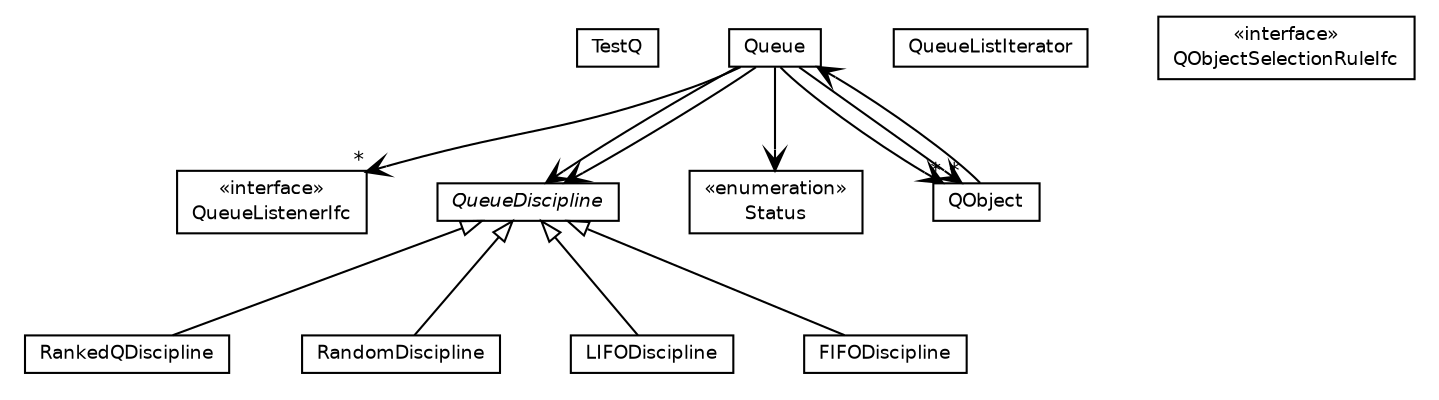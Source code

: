 #!/usr/local/bin/dot
#
# Class diagram 
# Generated by UMLGraph version 5.4 (http://www.umlgraph.org/)
#

digraph G {
	edge [fontname="Helvetica",fontsize=10,labelfontname="Helvetica",labelfontsize=10];
	node [fontname="Helvetica",fontsize=10,shape=plaintext];
	nodesep=0.25;
	ranksep=0.5;
	// jsl.modeling.elements.queue.TestQ
	c2776 [label=<<table title="jsl.modeling.elements.queue.TestQ" border="0" cellborder="1" cellspacing="0" cellpadding="2" port="p" href="./TestQ.html">
		<tr><td><table border="0" cellspacing="0" cellpadding="1">
<tr><td align="center" balign="center"> TestQ </td></tr>
		</table></td></tr>
		</table>>, URL="./TestQ.html", fontname="Helvetica", fontcolor="black", fontsize=9.0];
	// jsl.modeling.elements.queue.RankedQDiscipline
	c2777 [label=<<table title="jsl.modeling.elements.queue.RankedQDiscipline" border="0" cellborder="1" cellspacing="0" cellpadding="2" port="p" href="./RankedQDiscipline.html">
		<tr><td><table border="0" cellspacing="0" cellpadding="1">
<tr><td align="center" balign="center"> RankedQDiscipline </td></tr>
		</table></td></tr>
		</table>>, URL="./RankedQDiscipline.html", fontname="Helvetica", fontcolor="black", fontsize=9.0];
	// jsl.modeling.elements.queue.RandomDiscipline
	c2778 [label=<<table title="jsl.modeling.elements.queue.RandomDiscipline" border="0" cellborder="1" cellspacing="0" cellpadding="2" port="p" href="./RandomDiscipline.html">
		<tr><td><table border="0" cellspacing="0" cellpadding="1">
<tr><td align="center" balign="center"> RandomDiscipline </td></tr>
		</table></td></tr>
		</table>>, URL="./RandomDiscipline.html", fontname="Helvetica", fontcolor="black", fontsize=9.0];
	// jsl.modeling.elements.queue.QueueListenerIfc
	c2779 [label=<<table title="jsl.modeling.elements.queue.QueueListenerIfc" border="0" cellborder="1" cellspacing="0" cellpadding="2" port="p" href="./QueueListenerIfc.html">
		<tr><td><table border="0" cellspacing="0" cellpadding="1">
<tr><td align="center" balign="center"> &#171;interface&#187; </td></tr>
<tr><td align="center" balign="center"> QueueListenerIfc </td></tr>
		</table></td></tr>
		</table>>, URL="./QueueListenerIfc.html", fontname="Helvetica", fontcolor="black", fontsize=9.0];
	// jsl.modeling.elements.queue.QueueDiscipline
	c2780 [label=<<table title="jsl.modeling.elements.queue.QueueDiscipline" border="0" cellborder="1" cellspacing="0" cellpadding="2" port="p" href="./QueueDiscipline.html">
		<tr><td><table border="0" cellspacing="0" cellpadding="1">
<tr><td align="center" balign="center"><font face="Helvetica-Oblique"> QueueDiscipline </font></td></tr>
		</table></td></tr>
		</table>>, URL="./QueueDiscipline.html", fontname="Helvetica", fontcolor="black", fontsize=9.0];
	// jsl.modeling.elements.queue.Queue
	c2781 [label=<<table title="jsl.modeling.elements.queue.Queue" border="0" cellborder="1" cellspacing="0" cellpadding="2" port="p" href="./Queue.html">
		<tr><td><table border="0" cellspacing="0" cellpadding="1">
<tr><td align="center" balign="center"> Queue </td></tr>
		</table></td></tr>
		</table>>, URL="./Queue.html", fontname="Helvetica", fontcolor="black", fontsize=9.0];
	// jsl.modeling.elements.queue.Queue.Status
	c2782 [label=<<table title="jsl.modeling.elements.queue.Queue.Status" border="0" cellborder="1" cellspacing="0" cellpadding="2" port="p" href="./Queue.Status.html">
		<tr><td><table border="0" cellspacing="0" cellpadding="1">
<tr><td align="center" balign="center"> &#171;enumeration&#187; </td></tr>
<tr><td align="center" balign="center"> Status </td></tr>
		</table></td></tr>
		</table>>, URL="./Queue.Status.html", fontname="Helvetica", fontcolor="black", fontsize=9.0];
	// jsl.modeling.elements.queue.Queue.QueueListIterator
	c2783 [label=<<table title="jsl.modeling.elements.queue.Queue.QueueListIterator" border="0" cellborder="1" cellspacing="0" cellpadding="2" port="p" href="./Queue.QueueListIterator.html">
		<tr><td><table border="0" cellspacing="0" cellpadding="1">
<tr><td align="center" balign="center"> QueueListIterator </td></tr>
		</table></td></tr>
		</table>>, URL="./Queue.QueueListIterator.html", fontname="Helvetica", fontcolor="black", fontsize=9.0];
	// jsl.modeling.elements.queue.QObjectSelectionRuleIfc
	c2784 [label=<<table title="jsl.modeling.elements.queue.QObjectSelectionRuleIfc" border="0" cellborder="1" cellspacing="0" cellpadding="2" port="p" href="./QObjectSelectionRuleIfc.html">
		<tr><td><table border="0" cellspacing="0" cellpadding="1">
<tr><td align="center" balign="center"> &#171;interface&#187; </td></tr>
<tr><td align="center" balign="center"> QObjectSelectionRuleIfc </td></tr>
		</table></td></tr>
		</table>>, URL="./QObjectSelectionRuleIfc.html", fontname="Helvetica", fontcolor="black", fontsize=9.0];
	// jsl.modeling.elements.queue.QObject
	c2785 [label=<<table title="jsl.modeling.elements.queue.QObject" border="0" cellborder="1" cellspacing="0" cellpadding="2" port="p" href="./QObject.html">
		<tr><td><table border="0" cellspacing="0" cellpadding="1">
<tr><td align="center" balign="center"> QObject </td></tr>
		</table></td></tr>
		</table>>, URL="./QObject.html", fontname="Helvetica", fontcolor="black", fontsize=9.0];
	// jsl.modeling.elements.queue.LIFODiscipline
	c2786 [label=<<table title="jsl.modeling.elements.queue.LIFODiscipline" border="0" cellborder="1" cellspacing="0" cellpadding="2" port="p" href="./LIFODiscipline.html">
		<tr><td><table border="0" cellspacing="0" cellpadding="1">
<tr><td align="center" balign="center"> LIFODiscipline </td></tr>
		</table></td></tr>
		</table>>, URL="./LIFODiscipline.html", fontname="Helvetica", fontcolor="black", fontsize=9.0];
	// jsl.modeling.elements.queue.FIFODiscipline
	c2787 [label=<<table title="jsl.modeling.elements.queue.FIFODiscipline" border="0" cellborder="1" cellspacing="0" cellpadding="2" port="p" href="./FIFODiscipline.html">
		<tr><td><table border="0" cellspacing="0" cellpadding="1">
<tr><td align="center" balign="center"> FIFODiscipline </td></tr>
		</table></td></tr>
		</table>>, URL="./FIFODiscipline.html", fontname="Helvetica", fontcolor="black", fontsize=9.0];
	//jsl.modeling.elements.queue.RankedQDiscipline extends jsl.modeling.elements.queue.QueueDiscipline
	c2780:p -> c2777:p [dir=back,arrowtail=empty];
	//jsl.modeling.elements.queue.RandomDiscipline extends jsl.modeling.elements.queue.QueueDiscipline
	c2780:p -> c2778:p [dir=back,arrowtail=empty];
	//jsl.modeling.elements.queue.LIFODiscipline extends jsl.modeling.elements.queue.QueueDiscipline
	c2780:p -> c2786:p [dir=back,arrowtail=empty];
	//jsl.modeling.elements.queue.FIFODiscipline extends jsl.modeling.elements.queue.QueueDiscipline
	c2780:p -> c2787:p [dir=back,arrowtail=empty];
	// jsl.modeling.elements.queue.Queue NAVASSOC jsl.modeling.elements.queue.QObject
	c2781:p -> c2785:p [taillabel="", label="", headlabel="*", fontname="Helvetica", fontcolor="black", fontsize=10.0, color="black", arrowhead=open];
	// jsl.modeling.elements.queue.Queue NAVASSOC jsl.modeling.elements.queue.QueueDiscipline
	c2781:p -> c2780:p [taillabel="", label="", headlabel="", fontname="Helvetica", fontcolor="black", fontsize=10.0, color="black", arrowhead=open];
	// jsl.modeling.elements.queue.Queue NAVASSOC jsl.modeling.elements.queue.QueueDiscipline
	c2781:p -> c2780:p [taillabel="", label="", headlabel="", fontname="Helvetica", fontcolor="black", fontsize=10.0, color="black", arrowhead=open];
	// jsl.modeling.elements.queue.Queue NAVASSOC jsl.modeling.elements.queue.QObject
	c2781:p -> c2785:p [taillabel="", label="", headlabel="*", fontname="Helvetica", fontcolor="black", fontsize=10.0, color="black", arrowhead=open];
	// jsl.modeling.elements.queue.Queue NAVASSOC jsl.modeling.elements.queue.QueueListenerIfc
	c2781:p -> c2779:p [taillabel="", label="", headlabel="*", fontname="Helvetica", fontcolor="black", fontsize=10.0, color="black", arrowhead=open];
	// jsl.modeling.elements.queue.Queue NAVASSOC jsl.modeling.elements.queue.Queue.Status
	c2781:p -> c2782:p [taillabel="", label="", headlabel="", fontname="Helvetica", fontcolor="black", fontsize=10.0, color="black", arrowhead=open];
	// jsl.modeling.elements.queue.QObject NAVASSOC jsl.modeling.elements.queue.Queue
	c2785:p -> c2781:p [taillabel="", label="", headlabel="", fontname="Helvetica", fontcolor="black", fontsize=10.0, color="black", arrowhead=open];
}

